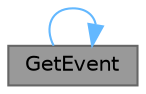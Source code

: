 digraph "GetEvent"
{
 // LATEX_PDF_SIZE
  bgcolor="transparent";
  edge [fontname=Helvetica,fontsize=10,labelfontname=Helvetica,labelfontsize=10];
  node [fontname=Helvetica,fontsize=10,shape=box,height=0.2,width=0.4];
  rankdir="RL";
  Node1 [id="Node000001",label="GetEvent",height=0.2,width=0.4,color="gray40", fillcolor="grey60", style="filled", fontcolor="black",tooltip="returns the current event mask of an extended task."];
  Node1 -> Node1 [id="edge1_Node000001_Node000001",dir="back",color="steelblue1",style="solid",tooltip=" "];
}
